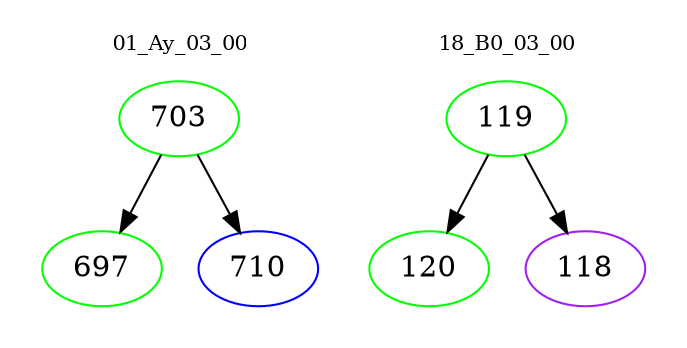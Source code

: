 digraph{
subgraph cluster_0 {
color = white
label = "01_Ay_03_00";
fontsize=10;
T0_703 [label="703", color="green"]
T0_703 -> T0_697 [color="black"]
T0_697 [label="697", color="green"]
T0_703 -> T0_710 [color="black"]
T0_710 [label="710", color="blue"]
}
subgraph cluster_1 {
color = white
label = "18_B0_03_00";
fontsize=10;
T1_119 [label="119", color="green"]
T1_119 -> T1_120 [color="black"]
T1_120 [label="120", color="green"]
T1_119 -> T1_118 [color="black"]
T1_118 [label="118", color="purple"]
}
}
